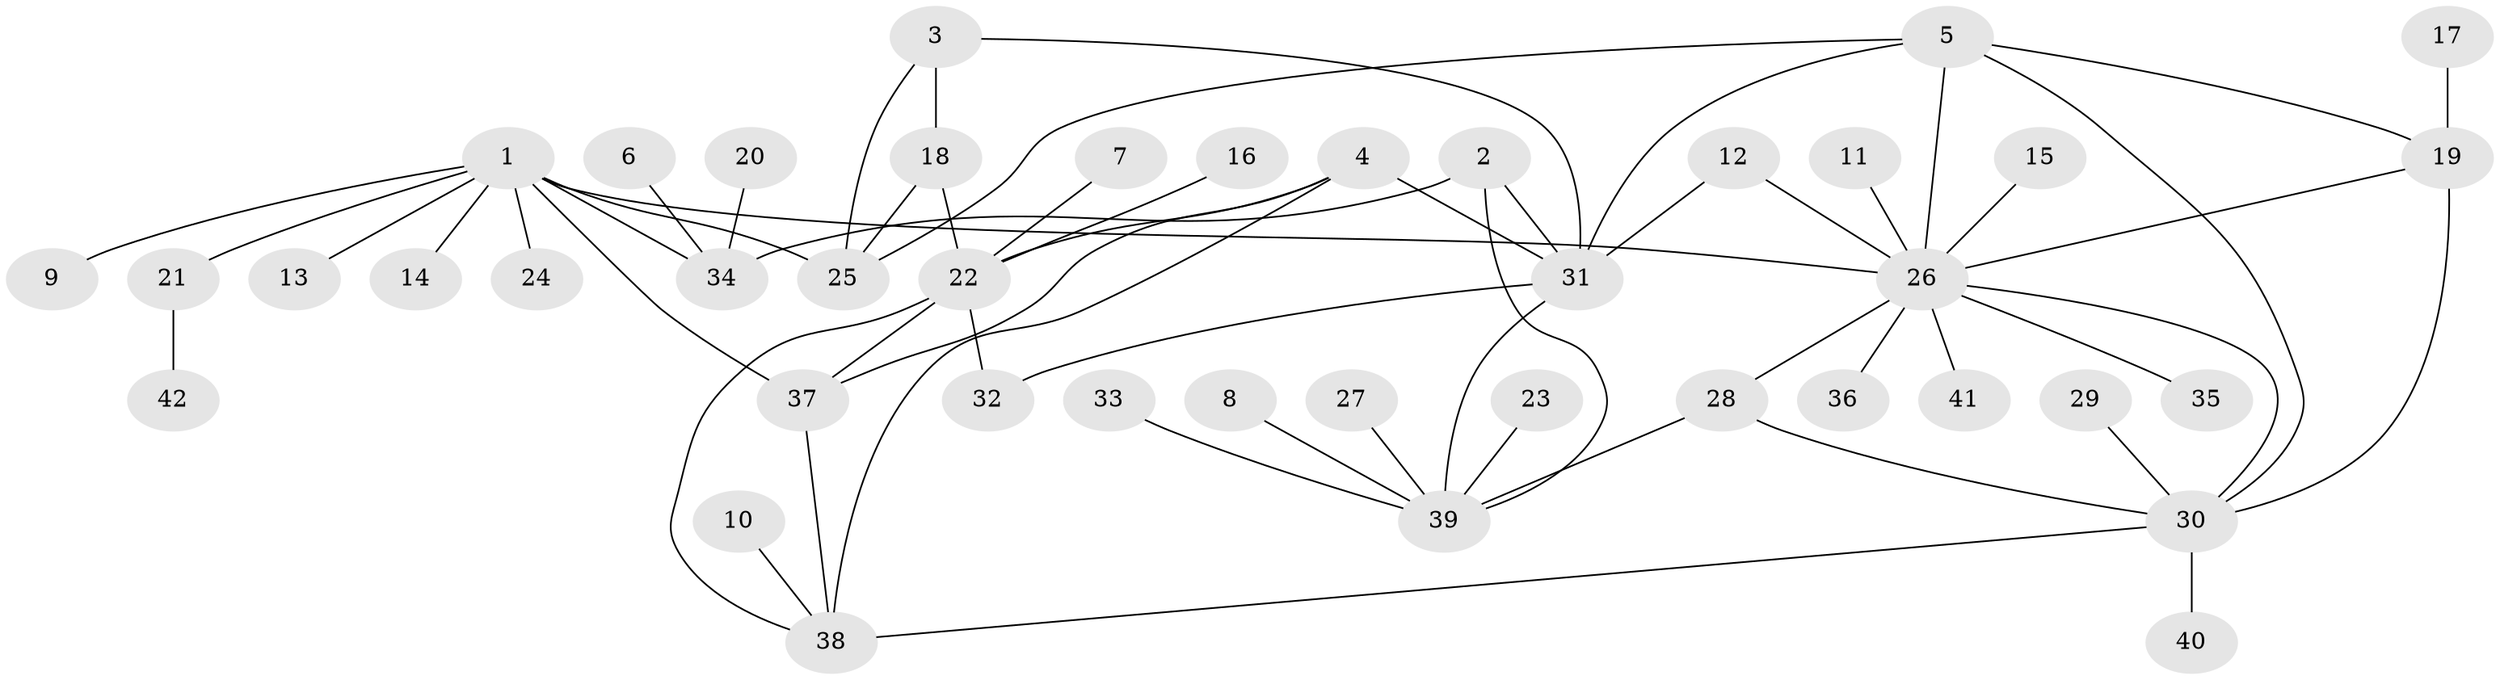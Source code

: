 // original degree distribution, {6: 0.03614457831325301, 9: 0.03614457831325301, 3: 0.08433734939759036, 8: 0.012048192771084338, 5: 0.03614457831325301, 7: 0.03614457831325301, 10: 0.012048192771084338, 4: 0.03614457831325301, 13: 0.012048192771084338, 1: 0.5421686746987951, 2: 0.1566265060240964}
// Generated by graph-tools (version 1.1) at 2025/26/03/09/25 03:26:45]
// undirected, 42 vertices, 59 edges
graph export_dot {
graph [start="1"]
  node [color=gray90,style=filled];
  1;
  2;
  3;
  4;
  5;
  6;
  7;
  8;
  9;
  10;
  11;
  12;
  13;
  14;
  15;
  16;
  17;
  18;
  19;
  20;
  21;
  22;
  23;
  24;
  25;
  26;
  27;
  28;
  29;
  30;
  31;
  32;
  33;
  34;
  35;
  36;
  37;
  38;
  39;
  40;
  41;
  42;
  1 -- 9 [weight=1.0];
  1 -- 13 [weight=1.0];
  1 -- 14 [weight=1.0];
  1 -- 21 [weight=1.0];
  1 -- 24 [weight=1.0];
  1 -- 25 [weight=1.0];
  1 -- 26 [weight=2.0];
  1 -- 34 [weight=3.0];
  1 -- 37 [weight=1.0];
  2 -- 31 [weight=2.0];
  2 -- 34 [weight=1.0];
  2 -- 39 [weight=1.0];
  3 -- 18 [weight=2.0];
  3 -- 25 [weight=2.0];
  3 -- 31 [weight=1.0];
  4 -- 22 [weight=1.0];
  4 -- 31 [weight=1.0];
  4 -- 37 [weight=1.0];
  4 -- 38 [weight=1.0];
  5 -- 19 [weight=1.0];
  5 -- 25 [weight=1.0];
  5 -- 26 [weight=1.0];
  5 -- 30 [weight=1.0];
  5 -- 31 [weight=1.0];
  6 -- 34 [weight=1.0];
  7 -- 22 [weight=1.0];
  8 -- 39 [weight=1.0];
  10 -- 38 [weight=1.0];
  11 -- 26 [weight=1.0];
  12 -- 26 [weight=1.0];
  12 -- 31 [weight=1.0];
  15 -- 26 [weight=1.0];
  16 -- 22 [weight=1.0];
  17 -- 19 [weight=1.0];
  18 -- 22 [weight=1.0];
  18 -- 25 [weight=1.0];
  19 -- 26 [weight=1.0];
  19 -- 30 [weight=1.0];
  20 -- 34 [weight=1.0];
  21 -- 42 [weight=1.0];
  22 -- 32 [weight=1.0];
  22 -- 37 [weight=1.0];
  22 -- 38 [weight=1.0];
  23 -- 39 [weight=1.0];
  26 -- 28 [weight=1.0];
  26 -- 30 [weight=1.0];
  26 -- 35 [weight=1.0];
  26 -- 36 [weight=1.0];
  26 -- 41 [weight=1.0];
  27 -- 39 [weight=1.0];
  28 -- 30 [weight=1.0];
  28 -- 39 [weight=1.0];
  29 -- 30 [weight=1.0];
  30 -- 38 [weight=1.0];
  30 -- 40 [weight=1.0];
  31 -- 32 [weight=1.0];
  31 -- 39 [weight=2.0];
  33 -- 39 [weight=1.0];
  37 -- 38 [weight=1.0];
}
